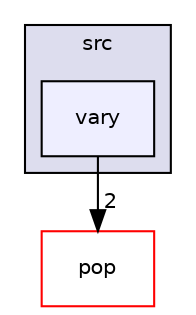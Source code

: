 digraph "vary" {
  compound=true
  node [ fontsize="10", fontname="Helvetica"];
  edge [ labelfontsize="10", labelfontname="Helvetica"];
  subgraph clusterdir_68267d1309a1af8e8297ef4c3efbcdba {
    graph [ bgcolor="#ddddee", pencolor="black", label="src" fontname="Helvetica", fontsize="10", URL="dir_68267d1309a1af8e8297ef4c3efbcdba.html"]
  dir_a8ba1cdc789e15ce0e3acecc77cc7168 [shape=box, label="vary", style="filled", fillcolor="#eeeeff", pencolor="black", URL="dir_a8ba1cdc789e15ce0e3acecc77cc7168.html"];
  }
  dir_c2e0cc19d6853ed6e4afc6dc582757b2 [shape=box label="pop" fillcolor="white" style="filled" color="red" URL="dir_c2e0cc19d6853ed6e4afc6dc582757b2.html"];
  dir_a8ba1cdc789e15ce0e3acecc77cc7168->dir_c2e0cc19d6853ed6e4afc6dc582757b2 [headlabel="2", labeldistance=1.5 headhref="dir_000017_000001.html"];
}
